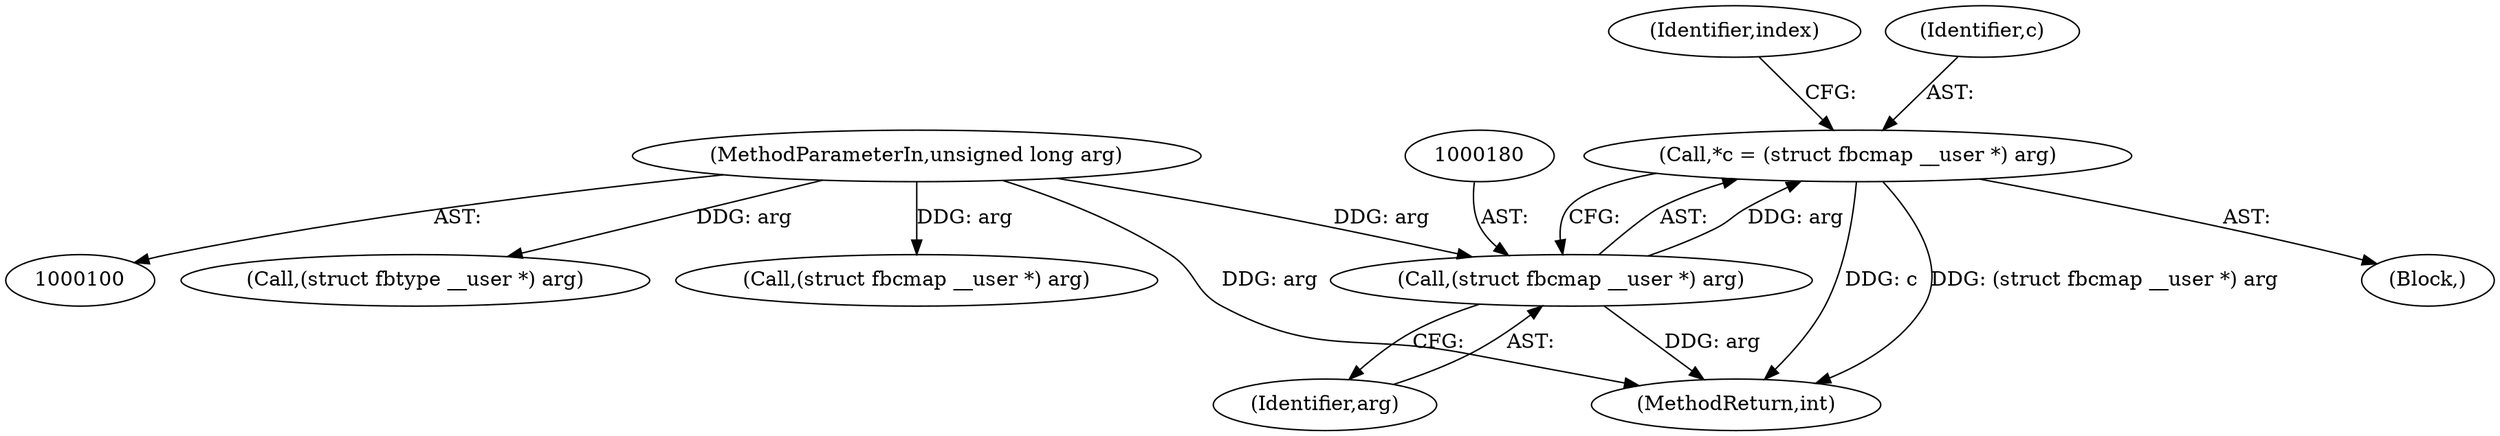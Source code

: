 digraph "0_linux_250c6c49e3b68756b14983c076183568636e2bde@pointer" {
"1000177" [label="(Call,*c = (struct fbcmap __user *) arg)"];
"1000179" [label="(Call,(struct fbcmap __user *) arg)"];
"1000102" [label="(MethodParameterIn,unsigned long arg)"];
"1000102" [label="(MethodParameterIn,unsigned long arg)"];
"1000116" [label="(Call,(struct fbtype __user *) arg)"];
"1000177" [label="(Call,*c = (struct fbcmap __user *) arg)"];
"1000198" [label="(Identifier,index)"];
"1000179" [label="(Call,(struct fbcmap __user *) arg)"];
"1000335" [label="(Call,(struct fbcmap __user *) arg)"];
"1000476" [label="(MethodReturn,int)"];
"1000181" [label="(Identifier,arg)"];
"1000175" [label="(Block,)"];
"1000178" [label="(Identifier,c)"];
"1000177" -> "1000175"  [label="AST: "];
"1000177" -> "1000179"  [label="CFG: "];
"1000178" -> "1000177"  [label="AST: "];
"1000179" -> "1000177"  [label="AST: "];
"1000198" -> "1000177"  [label="CFG: "];
"1000177" -> "1000476"  [label="DDG: c"];
"1000177" -> "1000476"  [label="DDG: (struct fbcmap __user *) arg"];
"1000179" -> "1000177"  [label="DDG: arg"];
"1000179" -> "1000181"  [label="CFG: "];
"1000180" -> "1000179"  [label="AST: "];
"1000181" -> "1000179"  [label="AST: "];
"1000179" -> "1000476"  [label="DDG: arg"];
"1000102" -> "1000179"  [label="DDG: arg"];
"1000102" -> "1000100"  [label="AST: "];
"1000102" -> "1000476"  [label="DDG: arg"];
"1000102" -> "1000116"  [label="DDG: arg"];
"1000102" -> "1000335"  [label="DDG: arg"];
}
